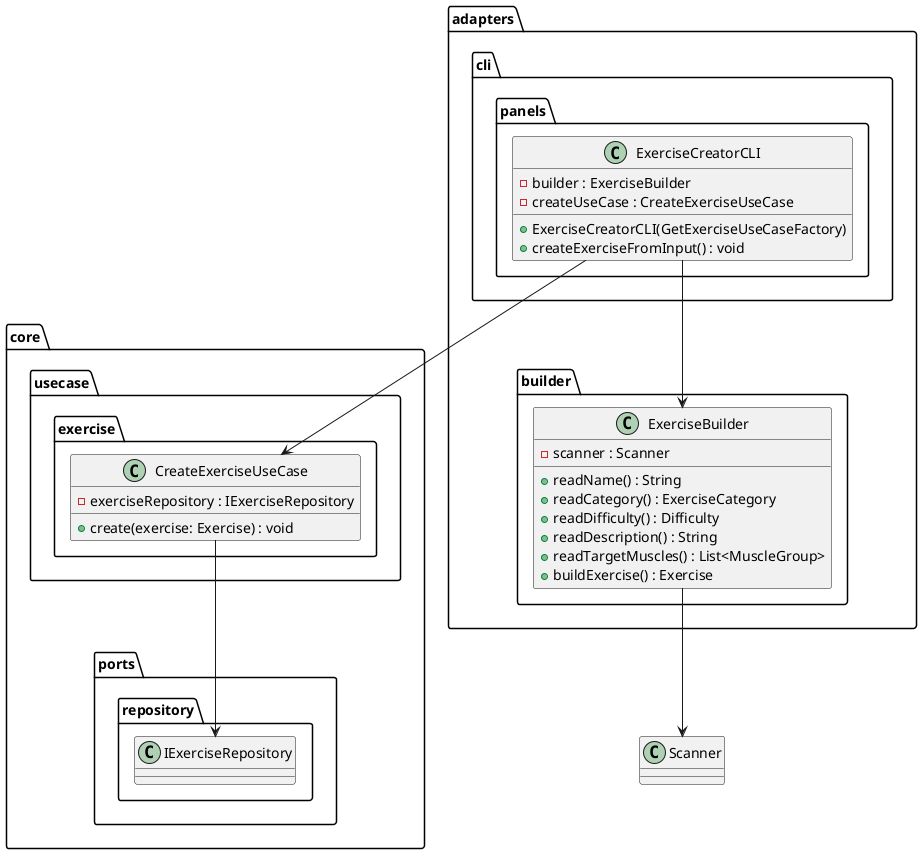 @startuml

class adapters.cli.panels.ExerciseCreatorCLI {
    - builder : ExerciseBuilder
    + ExerciseCreatorCLI(GetExerciseUseCaseFactory)
    - createUseCase : CreateExerciseUseCase
    + createExerciseFromInput() : void
}

class adapters.builder.ExerciseBuilder {
    - scanner : Scanner
    + readName() : String
    + readCategory() : ExerciseCategory
    + readDifficulty() : Difficulty
    + readDescription() : String
    + readTargetMuscles() : List<MuscleGroup>
    + buildExercise() : Exercise
}

class core.usecase.exercise.CreateExerciseUseCase {
    - exerciseRepository : IExerciseRepository
    + create(exercise: Exercise) : void
}

ExerciseCreatorCLI --> ExerciseBuilder
ExerciseCreatorCLI --> CreateExerciseUseCase
ExerciseBuilder --> Scanner
CreateExerciseUseCase --> core.ports.repository.IExerciseRepository

@enduml
